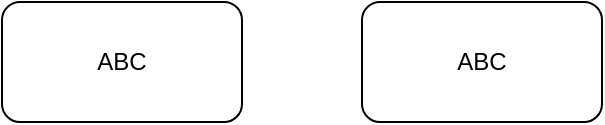 <mxfile version="14.4.3" type="github">
  <diagram id="vU5srcnbKdehNSqXhcLo" name="第 1 页">
    <mxGraphModel dx="1426" dy="803" grid="1" gridSize="10" guides="1" tooltips="1" connect="1" arrows="1" fold="1" page="1" pageScale="1" pageWidth="827" pageHeight="1169" math="0" shadow="0">
      <root>
        <mxCell id="0" />
        <mxCell id="1" parent="0" />
        <mxCell id="6aiU3y4fi9ZUFsJp3Ckd-1" value="ABC" style="rounded=1;whiteSpace=wrap;html=1;" parent="1" vertex="1">
          <mxGeometry x="240" y="250" width="120" height="60" as="geometry" />
        </mxCell>
        <mxCell id="x4Xe1h7-_uMYZzT5hfJT-1" value="ABC" style="rounded=1;whiteSpace=wrap;html=1;" vertex="1" parent="1">
          <mxGeometry x="420" y="250" width="120" height="60" as="geometry" />
        </mxCell>
      </root>
    </mxGraphModel>
  </diagram>
</mxfile>
